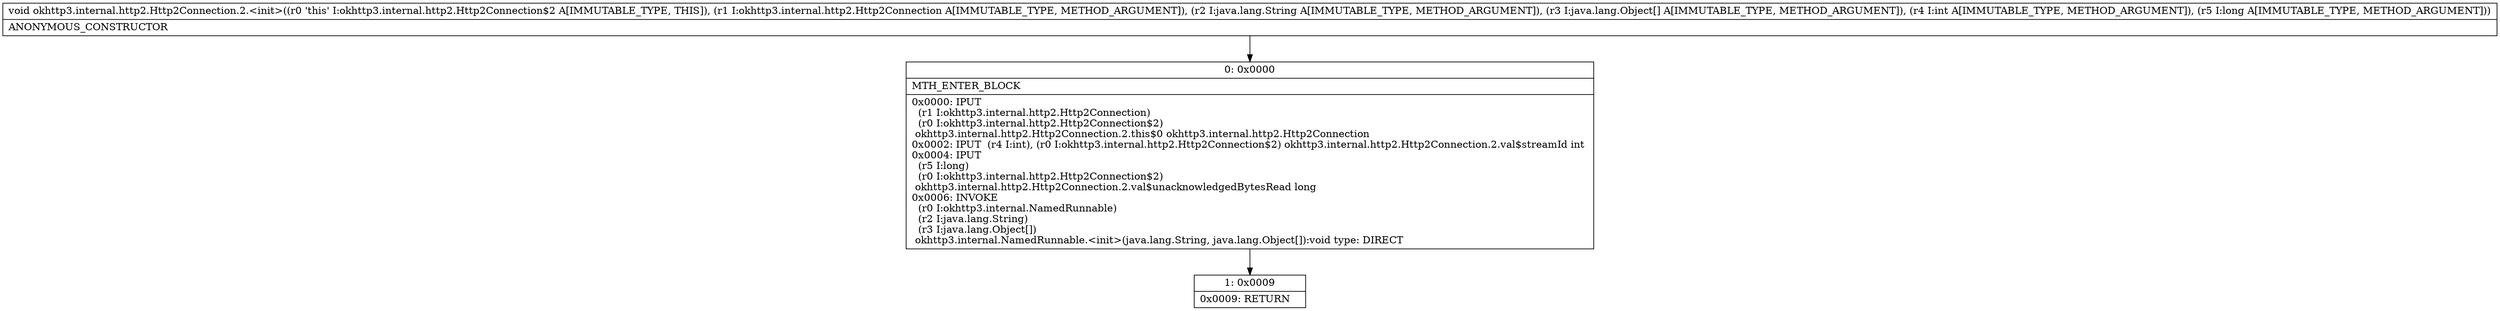 digraph "CFG forokhttp3.internal.http2.Http2Connection.2.\<init\>(Lokhttp3\/internal\/http2\/Http2Connection;Ljava\/lang\/String;[Ljava\/lang\/Object;IJ)V" {
Node_0 [shape=record,label="{0\:\ 0x0000|MTH_ENTER_BLOCK\l|0x0000: IPUT  \l  (r1 I:okhttp3.internal.http2.Http2Connection)\l  (r0 I:okhttp3.internal.http2.Http2Connection$2)\l okhttp3.internal.http2.Http2Connection.2.this$0 okhttp3.internal.http2.Http2Connection \l0x0002: IPUT  (r4 I:int), (r0 I:okhttp3.internal.http2.Http2Connection$2) okhttp3.internal.http2.Http2Connection.2.val$streamId int \l0x0004: IPUT  \l  (r5 I:long)\l  (r0 I:okhttp3.internal.http2.Http2Connection$2)\l okhttp3.internal.http2.Http2Connection.2.val$unacknowledgedBytesRead long \l0x0006: INVOKE  \l  (r0 I:okhttp3.internal.NamedRunnable)\l  (r2 I:java.lang.String)\l  (r3 I:java.lang.Object[])\l okhttp3.internal.NamedRunnable.\<init\>(java.lang.String, java.lang.Object[]):void type: DIRECT \l}"];
Node_1 [shape=record,label="{1\:\ 0x0009|0x0009: RETURN   \l}"];
MethodNode[shape=record,label="{void okhttp3.internal.http2.Http2Connection.2.\<init\>((r0 'this' I:okhttp3.internal.http2.Http2Connection$2 A[IMMUTABLE_TYPE, THIS]), (r1 I:okhttp3.internal.http2.Http2Connection A[IMMUTABLE_TYPE, METHOD_ARGUMENT]), (r2 I:java.lang.String A[IMMUTABLE_TYPE, METHOD_ARGUMENT]), (r3 I:java.lang.Object[] A[IMMUTABLE_TYPE, METHOD_ARGUMENT]), (r4 I:int A[IMMUTABLE_TYPE, METHOD_ARGUMENT]), (r5 I:long A[IMMUTABLE_TYPE, METHOD_ARGUMENT]))  | ANONYMOUS_CONSTRUCTOR\l}"];
MethodNode -> Node_0;
Node_0 -> Node_1;
}

